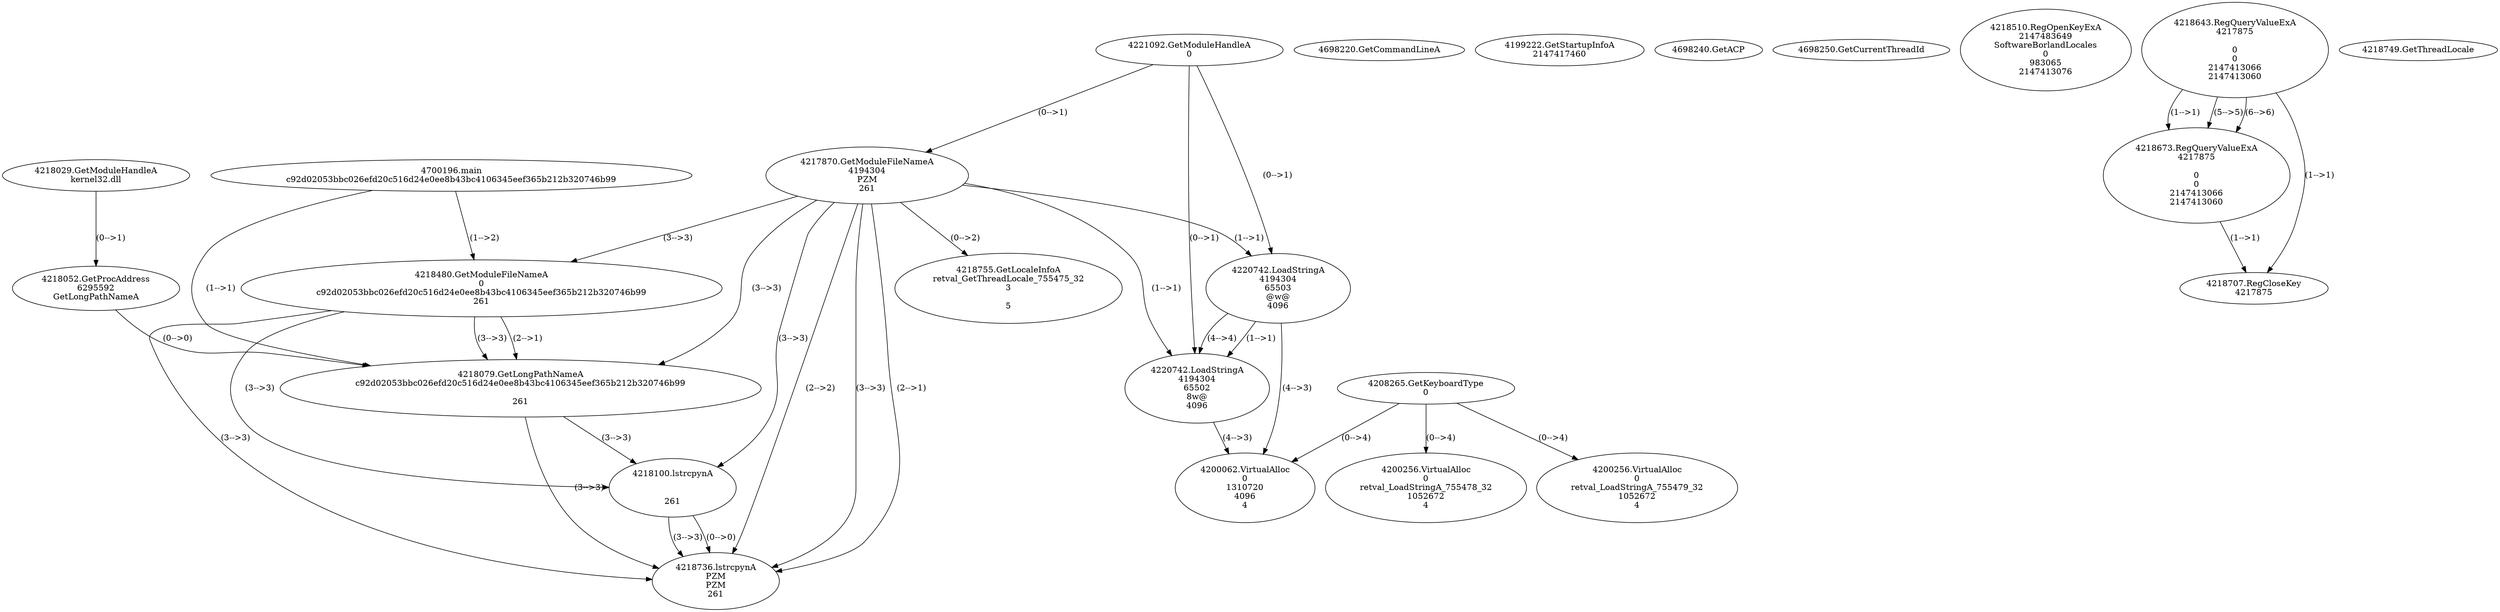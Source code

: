 // Global SCDG with merge call
digraph {
	0 [label="4700196.main
c92d02053bbc026efd20c516d24e0ee8b43bc4106345eef365b212b320746b99"]
	1 [label="4221092.GetModuleHandleA
0"]
	2 [label="4208265.GetKeyboardType
0"]
	3 [label="4698220.GetCommandLineA
"]
	4 [label="4199222.GetStartupInfoA
2147417460"]
	5 [label="4698240.GetACP
"]
	6 [label="4698250.GetCurrentThreadId
"]
	7 [label="4217870.GetModuleFileNameA
4194304
PZM
261"]
	1 -> 7 [label="(0-->1)"]
	8 [label="4218480.GetModuleFileNameA
0
c92d02053bbc026efd20c516d24e0ee8b43bc4106345eef365b212b320746b99
261"]
	0 -> 8 [label="(1-->2)"]
	7 -> 8 [label="(3-->3)"]
	9 [label="4218510.RegOpenKeyExA
2147483649
Software\Borland\Locales
0
983065
2147413076"]
	10 [label="4218029.GetModuleHandleA
kernel32.dll"]
	11 [label="4218052.GetProcAddress
6295592
GetLongPathNameA"]
	10 -> 11 [label="(0-->1)"]
	12 [label="4218079.GetLongPathNameA
c92d02053bbc026efd20c516d24e0ee8b43bc4106345eef365b212b320746b99

261"]
	0 -> 12 [label="(1-->1)"]
	8 -> 12 [label="(2-->1)"]
	7 -> 12 [label="(3-->3)"]
	8 -> 12 [label="(3-->3)"]
	11 -> 12 [label="(0-->0)"]
	13 [label="4218100.lstrcpynA


261"]
	7 -> 13 [label="(3-->3)"]
	8 -> 13 [label="(3-->3)"]
	12 -> 13 [label="(3-->3)"]
	14 [label="4218643.RegQueryValueExA
4217875

0
0
2147413066
2147413060"]
	15 [label="4218673.RegQueryValueExA
4217875

0
0
2147413066
2147413060"]
	14 -> 15 [label="(1-->1)"]
	14 -> 15 [label="(5-->5)"]
	14 -> 15 [label="(6-->6)"]
	16 [label="4218707.RegCloseKey
4217875"]
	14 -> 16 [label="(1-->1)"]
	15 -> 16 [label="(1-->1)"]
	17 [label="4218736.lstrcpynA
PZM
PZM
261"]
	7 -> 17 [label="(2-->1)"]
	7 -> 17 [label="(2-->2)"]
	7 -> 17 [label="(3-->3)"]
	8 -> 17 [label="(3-->3)"]
	12 -> 17 [label="(3-->3)"]
	13 -> 17 [label="(3-->3)"]
	13 -> 17 [label="(0-->0)"]
	18 [label="4218749.GetThreadLocale
"]
	19 [label="4218755.GetLocaleInfoA
retval_GetThreadLocale_755475_32
3

5"]
	7 -> 19 [label="(0-->2)"]
	20 [label="4220742.LoadStringA
4194304
65503
@w@
4096"]
	1 -> 20 [label="(0-->1)"]
	7 -> 20 [label="(1-->1)"]
	21 [label="4220742.LoadStringA
4194304
65502
8w@
4096"]
	1 -> 21 [label="(0-->1)"]
	7 -> 21 [label="(1-->1)"]
	20 -> 21 [label="(1-->1)"]
	20 -> 21 [label="(4-->4)"]
	22 [label="4200062.VirtualAlloc
0
1310720
4096
4"]
	20 -> 22 [label="(4-->3)"]
	21 -> 22 [label="(4-->3)"]
	2 -> 22 [label="(0-->4)"]
	23 [label="4200256.VirtualAlloc
0
retval_LoadStringA_755478_32
1052672
4"]
	2 -> 23 [label="(0-->4)"]
	24 [label="4200256.VirtualAlloc
0
retval_LoadStringA_755479_32
1052672
4"]
	2 -> 24 [label="(0-->4)"]
}
